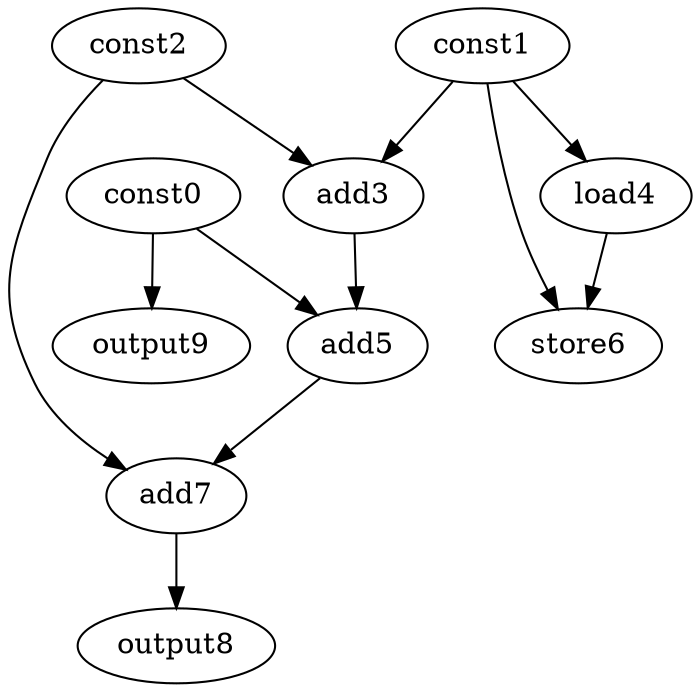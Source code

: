 digraph G { 
const0[opcode=const]; 
const1[opcode=const]; 
const2[opcode=const]; 
add3[opcode=add]; 
load4[opcode=load]; 
add5[opcode=add]; 
store6[opcode=store]; 
add7[opcode=add]; 
output8[opcode=output]; 
output9[opcode=output]; 
const1->add3[operand=0];
const2->add3[operand=1];
const1->load4[operand=0];
const0->output9[operand=0];
const0->add5[operand=0];
add3->add5[operand=1];
const1->store6[operand=0];
load4->store6[operand=1];
const2->add7[operand=0];
add5->add7[operand=1];
add7->output8[operand=0];
}
